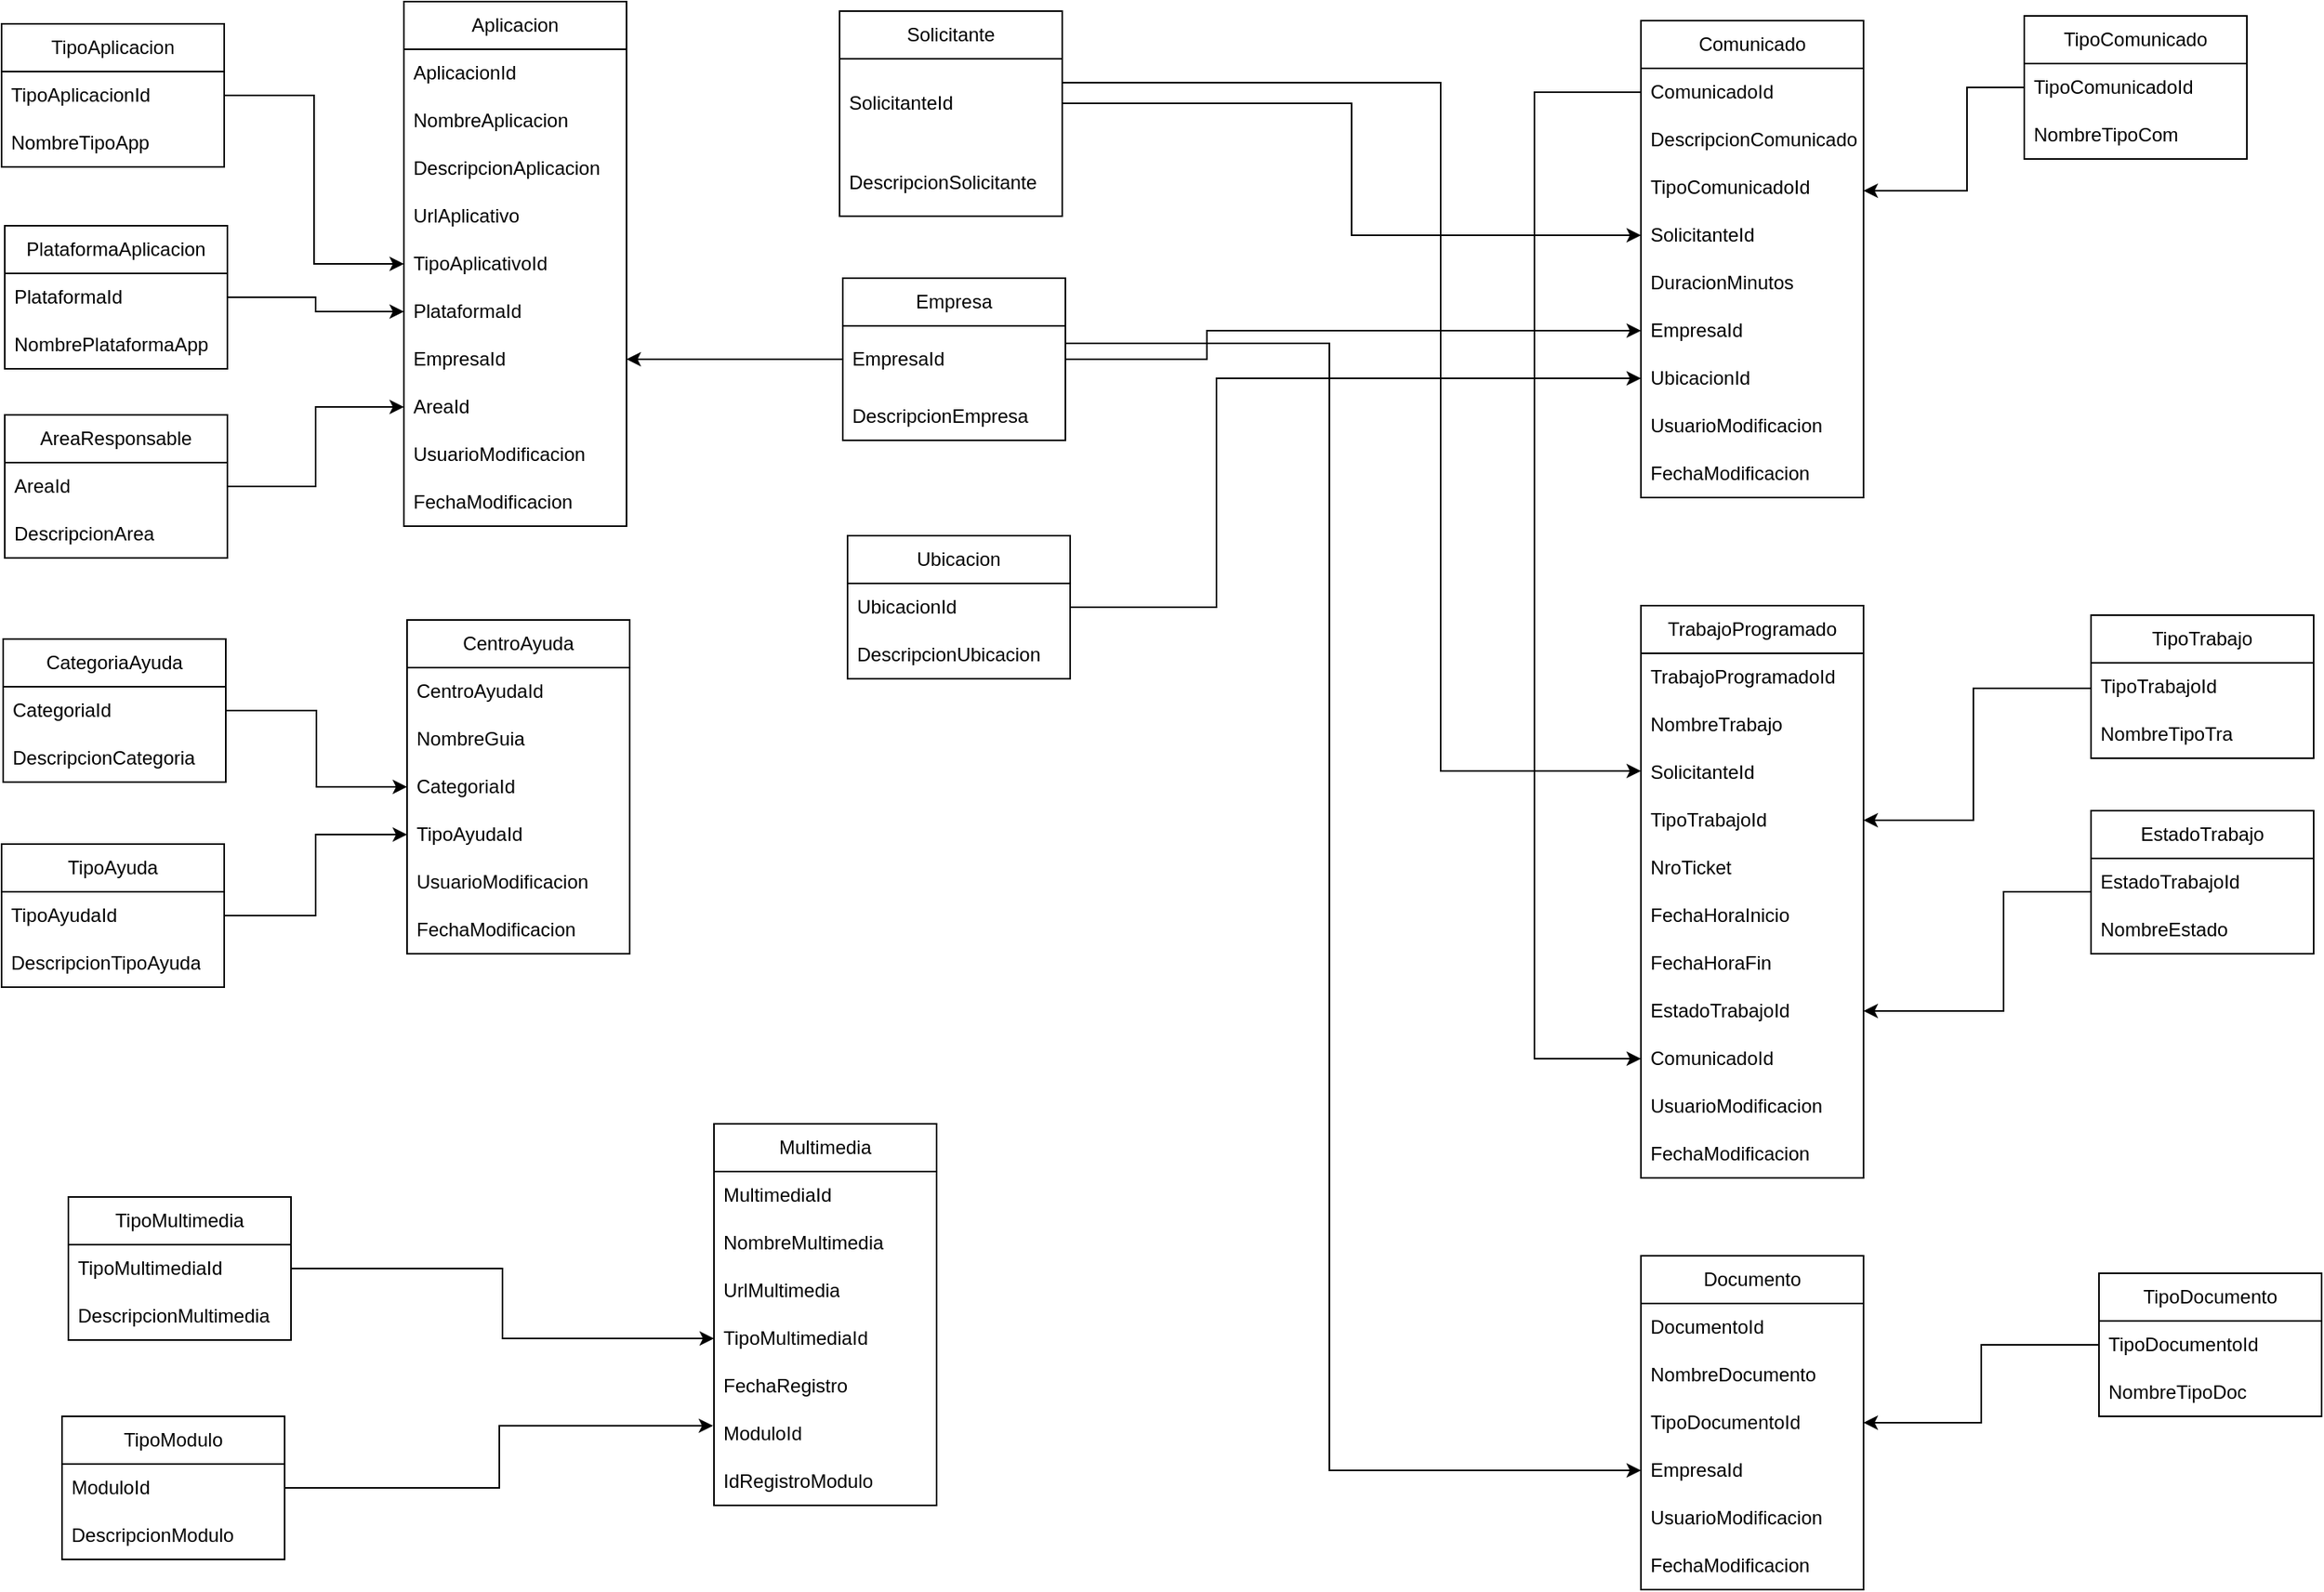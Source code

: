 <mxfile version="28.2.7">
  <diagram name="Página-1" id="-MrBv8roK4zkL0AQwpN0">
    <mxGraphModel dx="2763" dy="1029" grid="1" gridSize="1" guides="1" tooltips="1" connect="1" arrows="1" fold="1" page="1" pageScale="1" pageWidth="827" pageHeight="1169" background="none" math="0" shadow="0">
      <root>
        <mxCell id="0" />
        <mxCell id="1" parent="0" />
        <mxCell id="9lsMP7yAAdvIUMcSsxts-48" value="Solicitante" style="swimlane;fontStyle=0;childLayout=stackLayout;horizontal=1;startSize=30;horizontalStack=0;resizeParent=1;resizeParentMax=0;resizeLast=0;collapsible=1;marginBottom=0;whiteSpace=wrap;html=1;" vertex="1" parent="1">
          <mxGeometry x="-67" y="26" width="140" height="129" as="geometry" />
        </mxCell>
        <mxCell id="9lsMP7yAAdvIUMcSsxts-49" value="SolicitanteId" style="text;strokeColor=none;fillColor=none;align=left;verticalAlign=middle;spacingLeft=4;spacingRight=4;overflow=hidden;points=[[0,0.5],[1,0.5]];portConstraint=eastwest;rotatable=0;whiteSpace=wrap;html=1;" vertex="1" parent="9lsMP7yAAdvIUMcSsxts-48">
          <mxGeometry y="30" width="140" height="56" as="geometry" />
        </mxCell>
        <mxCell id="9lsMP7yAAdvIUMcSsxts-50" value="DescripcionSolicitante" style="text;strokeColor=none;fillColor=none;align=left;verticalAlign=middle;spacingLeft=4;spacingRight=4;overflow=hidden;points=[[0,0.5],[1,0.5]];portConstraint=eastwest;rotatable=0;whiteSpace=wrap;html=1;" vertex="1" parent="9lsMP7yAAdvIUMcSsxts-48">
          <mxGeometry y="86" width="140" height="43" as="geometry" />
        </mxCell>
        <mxCell id="9lsMP7yAAdvIUMcSsxts-52" value="Empresa" style="swimlane;fontStyle=0;childLayout=stackLayout;horizontal=1;startSize=30;horizontalStack=0;resizeParent=1;resizeParentMax=0;resizeLast=0;collapsible=1;marginBottom=0;whiteSpace=wrap;html=1;" vertex="1" parent="1">
          <mxGeometry x="-65" y="194" width="140" height="102" as="geometry" />
        </mxCell>
        <mxCell id="9lsMP7yAAdvIUMcSsxts-53" value="EmpresaId" style="text;strokeColor=none;fillColor=none;align=left;verticalAlign=middle;spacingLeft=4;spacingRight=4;overflow=hidden;points=[[0,0.5],[1,0.5]];portConstraint=eastwest;rotatable=0;whiteSpace=wrap;html=1;" vertex="1" parent="9lsMP7yAAdvIUMcSsxts-52">
          <mxGeometry y="30" width="140" height="42" as="geometry" />
        </mxCell>
        <mxCell id="9lsMP7yAAdvIUMcSsxts-54" value="DescripcionEmpresa" style="text;strokeColor=none;fillColor=none;align=left;verticalAlign=middle;spacingLeft=4;spacingRight=4;overflow=hidden;points=[[0,0.5],[1,0.5]];portConstraint=eastwest;rotatable=0;whiteSpace=wrap;html=1;" vertex="1" parent="9lsMP7yAAdvIUMcSsxts-52">
          <mxGeometry y="72" width="140" height="30" as="geometry" />
        </mxCell>
        <mxCell id="9lsMP7yAAdvIUMcSsxts-56" value="Ubicacion" style="swimlane;fontStyle=0;childLayout=stackLayout;horizontal=1;startSize=30;horizontalStack=0;resizeParent=1;resizeParentMax=0;resizeLast=0;collapsible=1;marginBottom=0;whiteSpace=wrap;html=1;" vertex="1" parent="1">
          <mxGeometry x="-62" y="356" width="140" height="90" as="geometry" />
        </mxCell>
        <mxCell id="9lsMP7yAAdvIUMcSsxts-57" value="UbicacionId" style="text;strokeColor=none;fillColor=none;align=left;verticalAlign=middle;spacingLeft=4;spacingRight=4;overflow=hidden;points=[[0,0.5],[1,0.5]];portConstraint=eastwest;rotatable=0;whiteSpace=wrap;html=1;" vertex="1" parent="9lsMP7yAAdvIUMcSsxts-56">
          <mxGeometry y="30" width="140" height="30" as="geometry" />
        </mxCell>
        <mxCell id="9lsMP7yAAdvIUMcSsxts-58" value="DescripcionUbicacion" style="text;strokeColor=none;fillColor=none;align=left;verticalAlign=middle;spacingLeft=4;spacingRight=4;overflow=hidden;points=[[0,0.5],[1,0.5]];portConstraint=eastwest;rotatable=0;whiteSpace=wrap;html=1;" vertex="1" parent="9lsMP7yAAdvIUMcSsxts-56">
          <mxGeometry y="60" width="140" height="30" as="geometry" />
        </mxCell>
        <mxCell id="9lsMP7yAAdvIUMcSsxts-60" value="TipoComunicado" style="swimlane;fontStyle=0;childLayout=stackLayout;horizontal=1;startSize=30;horizontalStack=0;resizeParent=1;resizeParentMax=0;resizeLast=0;collapsible=1;marginBottom=0;whiteSpace=wrap;html=1;" vertex="1" parent="1">
          <mxGeometry x="678" y="29" width="140" height="90" as="geometry" />
        </mxCell>
        <mxCell id="9lsMP7yAAdvIUMcSsxts-61" value="TipoComunicadoId" style="text;strokeColor=none;fillColor=none;align=left;verticalAlign=middle;spacingLeft=4;spacingRight=4;overflow=hidden;points=[[0,0.5],[1,0.5]];portConstraint=eastwest;rotatable=0;whiteSpace=wrap;html=1;" vertex="1" parent="9lsMP7yAAdvIUMcSsxts-60">
          <mxGeometry y="30" width="140" height="30" as="geometry" />
        </mxCell>
        <mxCell id="9lsMP7yAAdvIUMcSsxts-62" value="NombreTipoCom" style="text;strokeColor=none;fillColor=none;align=left;verticalAlign=middle;spacingLeft=4;spacingRight=4;overflow=hidden;points=[[0,0.5],[1,0.5]];portConstraint=eastwest;rotatable=0;whiteSpace=wrap;html=1;" vertex="1" parent="9lsMP7yAAdvIUMcSsxts-60">
          <mxGeometry y="60" width="140" height="30" as="geometry" />
        </mxCell>
        <mxCell id="9lsMP7yAAdvIUMcSsxts-64" value="Comunicado" style="swimlane;fontStyle=0;childLayout=stackLayout;horizontal=1;startSize=30;horizontalStack=0;resizeParent=1;resizeParentMax=0;resizeLast=0;collapsible=1;marginBottom=0;whiteSpace=wrap;html=1;" vertex="1" parent="1">
          <mxGeometry x="436.93" y="32" width="140" height="300" as="geometry" />
        </mxCell>
        <mxCell id="9lsMP7yAAdvIUMcSsxts-65" value="ComunicadoId" style="text;strokeColor=none;fillColor=none;align=left;verticalAlign=middle;spacingLeft=4;spacingRight=4;overflow=hidden;points=[[0,0.5],[1,0.5]];portConstraint=eastwest;rotatable=0;whiteSpace=wrap;html=1;" vertex="1" parent="9lsMP7yAAdvIUMcSsxts-64">
          <mxGeometry y="30" width="140" height="30" as="geometry" />
        </mxCell>
        <mxCell id="9lsMP7yAAdvIUMcSsxts-66" value="DescripcionComunicado" style="text;strokeColor=none;fillColor=none;align=left;verticalAlign=middle;spacingLeft=4;spacingRight=4;overflow=hidden;points=[[0,0.5],[1,0.5]];portConstraint=eastwest;rotatable=0;whiteSpace=wrap;html=1;" vertex="1" parent="9lsMP7yAAdvIUMcSsxts-64">
          <mxGeometry y="60" width="140" height="30" as="geometry" />
        </mxCell>
        <mxCell id="9lsMP7yAAdvIUMcSsxts-73" value="TipoComunicadoId" style="text;strokeColor=none;fillColor=none;align=left;verticalAlign=middle;spacingLeft=4;spacingRight=4;overflow=hidden;points=[[0,0.5],[1,0.5]];portConstraint=eastwest;rotatable=0;whiteSpace=wrap;html=1;" vertex="1" parent="9lsMP7yAAdvIUMcSsxts-64">
          <mxGeometry y="90" width="140" height="30" as="geometry" />
        </mxCell>
        <mxCell id="9lsMP7yAAdvIUMcSsxts-67" value="SolicitanteId" style="text;strokeColor=none;fillColor=none;align=left;verticalAlign=middle;spacingLeft=4;spacingRight=4;overflow=hidden;points=[[0,0.5],[1,0.5]];portConstraint=eastwest;rotatable=0;whiteSpace=wrap;html=1;" vertex="1" parent="9lsMP7yAAdvIUMcSsxts-64">
          <mxGeometry y="120" width="140" height="30" as="geometry" />
        </mxCell>
        <mxCell id="9lsMP7yAAdvIUMcSsxts-74" value="DuracionMinutos" style="text;strokeColor=none;fillColor=none;align=left;verticalAlign=middle;spacingLeft=4;spacingRight=4;overflow=hidden;points=[[0,0.5],[1,0.5]];portConstraint=eastwest;rotatable=0;whiteSpace=wrap;html=1;" vertex="1" parent="9lsMP7yAAdvIUMcSsxts-64">
          <mxGeometry y="150" width="140" height="30" as="geometry" />
        </mxCell>
        <mxCell id="9lsMP7yAAdvIUMcSsxts-75" value="EmpresaId" style="text;strokeColor=none;fillColor=none;align=left;verticalAlign=middle;spacingLeft=4;spacingRight=4;overflow=hidden;points=[[0,0.5],[1,0.5]];portConstraint=eastwest;rotatable=0;whiteSpace=wrap;html=1;" vertex="1" parent="9lsMP7yAAdvIUMcSsxts-64">
          <mxGeometry y="180" width="140" height="30" as="geometry" />
        </mxCell>
        <mxCell id="9lsMP7yAAdvIUMcSsxts-76" value="UbicacionId" style="text;strokeColor=none;fillColor=none;align=left;verticalAlign=middle;spacingLeft=4;spacingRight=4;overflow=hidden;points=[[0,0.5],[1,0.5]];portConstraint=eastwest;rotatable=0;whiteSpace=wrap;html=1;" vertex="1" parent="9lsMP7yAAdvIUMcSsxts-64">
          <mxGeometry y="210" width="140" height="30" as="geometry" />
        </mxCell>
        <mxCell id="9lsMP7yAAdvIUMcSsxts-77" value="UsuarioModificacion" style="text;strokeColor=none;fillColor=none;align=left;verticalAlign=middle;spacingLeft=4;spacingRight=4;overflow=hidden;points=[[0,0.5],[1,0.5]];portConstraint=eastwest;rotatable=0;whiteSpace=wrap;html=1;" vertex="1" parent="9lsMP7yAAdvIUMcSsxts-64">
          <mxGeometry y="240" width="140" height="30" as="geometry" />
        </mxCell>
        <mxCell id="9lsMP7yAAdvIUMcSsxts-78" value="FechaModificacion" style="text;strokeColor=none;fillColor=none;align=left;verticalAlign=middle;spacingLeft=4;spacingRight=4;overflow=hidden;points=[[0,0.5],[1,0.5]];portConstraint=eastwest;rotatable=0;whiteSpace=wrap;html=1;" vertex="1" parent="9lsMP7yAAdvIUMcSsxts-64">
          <mxGeometry y="270" width="140" height="30" as="geometry" />
        </mxCell>
        <mxCell id="9lsMP7yAAdvIUMcSsxts-85" style="edgeStyle=orthogonalEdgeStyle;rounded=0;orthogonalLoop=1;jettySize=auto;html=1;" edge="1" parent="1" source="9lsMP7yAAdvIUMcSsxts-61" target="9lsMP7yAAdvIUMcSsxts-73">
          <mxGeometry relative="1" as="geometry">
            <Array as="points">
              <mxPoint x="642" y="74" />
              <mxPoint x="642" y="139" />
            </Array>
          </mxGeometry>
        </mxCell>
        <mxCell id="9lsMP7yAAdvIUMcSsxts-86" style="edgeStyle=orthogonalEdgeStyle;rounded=0;orthogonalLoop=1;jettySize=auto;html=1;" edge="1" parent="1" source="9lsMP7yAAdvIUMcSsxts-49" target="9lsMP7yAAdvIUMcSsxts-67">
          <mxGeometry relative="1" as="geometry" />
        </mxCell>
        <mxCell id="9lsMP7yAAdvIUMcSsxts-88" style="edgeStyle=orthogonalEdgeStyle;rounded=0;orthogonalLoop=1;jettySize=auto;html=1;entryX=0;entryY=0.5;entryDx=0;entryDy=0;exitX=1;exitY=0.5;exitDx=0;exitDy=0;" edge="1" parent="1" source="9lsMP7yAAdvIUMcSsxts-57" target="9lsMP7yAAdvIUMcSsxts-76">
          <mxGeometry relative="1" as="geometry">
            <Array as="points">
              <mxPoint x="170" y="401" />
              <mxPoint x="170" y="257" />
            </Array>
          </mxGeometry>
        </mxCell>
        <mxCell id="9lsMP7yAAdvIUMcSsxts-89" value="TipoTrabajo" style="swimlane;fontStyle=0;childLayout=stackLayout;horizontal=1;startSize=30;horizontalStack=0;resizeParent=1;resizeParentMax=0;resizeLast=0;collapsible=1;marginBottom=0;whiteSpace=wrap;html=1;" vertex="1" parent="1">
          <mxGeometry x="720" y="406" width="140" height="90" as="geometry" />
        </mxCell>
        <mxCell id="9lsMP7yAAdvIUMcSsxts-90" value="TipoTrabajoId" style="text;strokeColor=none;fillColor=none;align=left;verticalAlign=middle;spacingLeft=4;spacingRight=4;overflow=hidden;points=[[0,0.5],[1,0.5]];portConstraint=eastwest;rotatable=0;whiteSpace=wrap;html=1;" vertex="1" parent="9lsMP7yAAdvIUMcSsxts-89">
          <mxGeometry y="30" width="140" height="30" as="geometry" />
        </mxCell>
        <mxCell id="9lsMP7yAAdvIUMcSsxts-91" value="NombreTipoTra" style="text;strokeColor=none;fillColor=none;align=left;verticalAlign=middle;spacingLeft=4;spacingRight=4;overflow=hidden;points=[[0,0.5],[1,0.5]];portConstraint=eastwest;rotatable=0;whiteSpace=wrap;html=1;" vertex="1" parent="9lsMP7yAAdvIUMcSsxts-89">
          <mxGeometry y="60" width="140" height="30" as="geometry" />
        </mxCell>
        <mxCell id="9lsMP7yAAdvIUMcSsxts-93" value="EstadoTrabajo" style="swimlane;fontStyle=0;childLayout=stackLayout;horizontal=1;startSize=30;horizontalStack=0;resizeParent=1;resizeParentMax=0;resizeLast=0;collapsible=1;marginBottom=0;whiteSpace=wrap;html=1;" vertex="1" parent="1">
          <mxGeometry x="720" y="529" width="140" height="90" as="geometry" />
        </mxCell>
        <mxCell id="9lsMP7yAAdvIUMcSsxts-94" value="EstadoTrabajoId" style="text;strokeColor=none;fillColor=none;align=left;verticalAlign=middle;spacingLeft=4;spacingRight=4;overflow=hidden;points=[[0,0.5],[1,0.5]];portConstraint=eastwest;rotatable=0;whiteSpace=wrap;html=1;" vertex="1" parent="9lsMP7yAAdvIUMcSsxts-93">
          <mxGeometry y="30" width="140" height="30" as="geometry" />
        </mxCell>
        <mxCell id="9lsMP7yAAdvIUMcSsxts-95" value="NombreEstado" style="text;strokeColor=none;fillColor=none;align=left;verticalAlign=middle;spacingLeft=4;spacingRight=4;overflow=hidden;points=[[0,0.5],[1,0.5]];portConstraint=eastwest;rotatable=0;whiteSpace=wrap;html=1;" vertex="1" parent="9lsMP7yAAdvIUMcSsxts-93">
          <mxGeometry y="60" width="140" height="30" as="geometry" />
        </mxCell>
        <mxCell id="9lsMP7yAAdvIUMcSsxts-96" value="TrabajoProgramado" style="swimlane;fontStyle=0;childLayout=stackLayout;horizontal=1;startSize=30;horizontalStack=0;resizeParent=1;resizeParentMax=0;resizeLast=0;collapsible=1;marginBottom=0;whiteSpace=wrap;html=1;" vertex="1" parent="1">
          <mxGeometry x="436.93" y="400" width="140" height="360" as="geometry" />
        </mxCell>
        <mxCell id="9lsMP7yAAdvIUMcSsxts-97" value="TrabajoProgramadoId" style="text;strokeColor=none;fillColor=none;align=left;verticalAlign=middle;spacingLeft=4;spacingRight=4;overflow=hidden;points=[[0,0.5],[1,0.5]];portConstraint=eastwest;rotatable=0;whiteSpace=wrap;html=1;" vertex="1" parent="9lsMP7yAAdvIUMcSsxts-96">
          <mxGeometry y="30" width="140" height="30" as="geometry" />
        </mxCell>
        <mxCell id="9lsMP7yAAdvIUMcSsxts-98" value="NombreTrabajo" style="text;strokeColor=none;fillColor=none;align=left;verticalAlign=middle;spacingLeft=4;spacingRight=4;overflow=hidden;points=[[0,0.5],[1,0.5]];portConstraint=eastwest;rotatable=0;whiteSpace=wrap;html=1;" vertex="1" parent="9lsMP7yAAdvIUMcSsxts-96">
          <mxGeometry y="60" width="140" height="30" as="geometry" />
        </mxCell>
        <mxCell id="9lsMP7yAAdvIUMcSsxts-99" value="SolicitanteId" style="text;strokeColor=none;fillColor=none;align=left;verticalAlign=middle;spacingLeft=4;spacingRight=4;overflow=hidden;points=[[0,0.5],[1,0.5]];portConstraint=eastwest;rotatable=0;whiteSpace=wrap;html=1;" vertex="1" parent="9lsMP7yAAdvIUMcSsxts-96">
          <mxGeometry y="90" width="140" height="30" as="geometry" />
        </mxCell>
        <mxCell id="9lsMP7yAAdvIUMcSsxts-100" value="TipoTrabajoId" style="text;strokeColor=none;fillColor=none;align=left;verticalAlign=middle;spacingLeft=4;spacingRight=4;overflow=hidden;points=[[0,0.5],[1,0.5]];portConstraint=eastwest;rotatable=0;whiteSpace=wrap;html=1;" vertex="1" parent="9lsMP7yAAdvIUMcSsxts-96">
          <mxGeometry y="120" width="140" height="30" as="geometry" />
        </mxCell>
        <mxCell id="9lsMP7yAAdvIUMcSsxts-101" value="NroTicket" style="text;strokeColor=none;fillColor=none;align=left;verticalAlign=middle;spacingLeft=4;spacingRight=4;overflow=hidden;points=[[0,0.5],[1,0.5]];portConstraint=eastwest;rotatable=0;whiteSpace=wrap;html=1;" vertex="1" parent="9lsMP7yAAdvIUMcSsxts-96">
          <mxGeometry y="150" width="140" height="30" as="geometry" />
        </mxCell>
        <mxCell id="9lsMP7yAAdvIUMcSsxts-102" value="FechaHoraInicio" style="text;strokeColor=none;fillColor=none;align=left;verticalAlign=middle;spacingLeft=4;spacingRight=4;overflow=hidden;points=[[0,0.5],[1,0.5]];portConstraint=eastwest;rotatable=0;whiteSpace=wrap;html=1;" vertex="1" parent="9lsMP7yAAdvIUMcSsxts-96">
          <mxGeometry y="180" width="140" height="30" as="geometry" />
        </mxCell>
        <mxCell id="9lsMP7yAAdvIUMcSsxts-103" value="FechaHoraFin" style="text;strokeColor=none;fillColor=none;align=left;verticalAlign=middle;spacingLeft=4;spacingRight=4;overflow=hidden;points=[[0,0.5],[1,0.5]];portConstraint=eastwest;rotatable=0;whiteSpace=wrap;html=1;" vertex="1" parent="9lsMP7yAAdvIUMcSsxts-96">
          <mxGeometry y="210" width="140" height="30" as="geometry" />
        </mxCell>
        <mxCell id="9lsMP7yAAdvIUMcSsxts-104" value="EstadoTrabajoId" style="text;strokeColor=none;fillColor=none;align=left;verticalAlign=middle;spacingLeft=4;spacingRight=4;overflow=hidden;points=[[0,0.5],[1,0.5]];portConstraint=eastwest;rotatable=0;whiteSpace=wrap;html=1;" vertex="1" parent="9lsMP7yAAdvIUMcSsxts-96">
          <mxGeometry y="240" width="140" height="30" as="geometry" />
        </mxCell>
        <mxCell id="9lsMP7yAAdvIUMcSsxts-105" value="ComunicadoId" style="text;strokeColor=none;fillColor=none;align=left;verticalAlign=middle;spacingLeft=4;spacingRight=4;overflow=hidden;points=[[0,0.5],[1,0.5]];portConstraint=eastwest;rotatable=0;whiteSpace=wrap;html=1;" vertex="1" parent="9lsMP7yAAdvIUMcSsxts-96">
          <mxGeometry y="270" width="140" height="30" as="geometry" />
        </mxCell>
        <mxCell id="9lsMP7yAAdvIUMcSsxts-106" value="UsuarioModificacion" style="text;strokeColor=none;fillColor=none;align=left;verticalAlign=middle;spacingLeft=4;spacingRight=4;overflow=hidden;points=[[0,0.5],[1,0.5]];portConstraint=eastwest;rotatable=0;whiteSpace=wrap;html=1;" vertex="1" parent="9lsMP7yAAdvIUMcSsxts-96">
          <mxGeometry y="300" width="140" height="30" as="geometry" />
        </mxCell>
        <mxCell id="9lsMP7yAAdvIUMcSsxts-107" value="FechaModificacion" style="text;strokeColor=none;fillColor=none;align=left;verticalAlign=middle;spacingLeft=4;spacingRight=4;overflow=hidden;points=[[0,0.5],[1,0.5]];portConstraint=eastwest;rotatable=0;whiteSpace=wrap;html=1;" vertex="1" parent="9lsMP7yAAdvIUMcSsxts-96">
          <mxGeometry y="330" width="140" height="30" as="geometry" />
        </mxCell>
        <mxCell id="9lsMP7yAAdvIUMcSsxts-108" style="edgeStyle=orthogonalEdgeStyle;rounded=0;orthogonalLoop=1;jettySize=auto;html=1;" edge="1" parent="1" source="9lsMP7yAAdvIUMcSsxts-90" target="9lsMP7yAAdvIUMcSsxts-100">
          <mxGeometry relative="1" as="geometry">
            <Array as="points">
              <mxPoint x="646" y="452" />
              <mxPoint x="646" y="535" />
            </Array>
          </mxGeometry>
        </mxCell>
        <mxCell id="9lsMP7yAAdvIUMcSsxts-109" style="edgeStyle=orthogonalEdgeStyle;rounded=0;orthogonalLoop=1;jettySize=auto;html=1;" edge="1" parent="1" source="9lsMP7yAAdvIUMcSsxts-94" target="9lsMP7yAAdvIUMcSsxts-104">
          <mxGeometry relative="1" as="geometry">
            <Array as="points">
              <mxPoint x="665" y="580" />
              <mxPoint x="665" y="655" />
            </Array>
          </mxGeometry>
        </mxCell>
        <mxCell id="9lsMP7yAAdvIUMcSsxts-110" style="edgeStyle=orthogonalEdgeStyle;rounded=0;orthogonalLoop=1;jettySize=auto;html=1;" edge="1" parent="1" source="9lsMP7yAAdvIUMcSsxts-49" target="9lsMP7yAAdvIUMcSsxts-99">
          <mxGeometry relative="1" as="geometry">
            <Array as="points">
              <mxPoint x="311" y="71" />
              <mxPoint x="311" y="504" />
            </Array>
          </mxGeometry>
        </mxCell>
        <mxCell id="9lsMP7yAAdvIUMcSsxts-112" style="edgeStyle=orthogonalEdgeStyle;rounded=0;orthogonalLoop=1;jettySize=auto;html=1;entryX=0;entryY=0.5;entryDx=0;entryDy=0;" edge="1" parent="1" source="9lsMP7yAAdvIUMcSsxts-65" target="9lsMP7yAAdvIUMcSsxts-105">
          <mxGeometry relative="1" as="geometry">
            <Array as="points">
              <mxPoint x="369.93" y="77" />
              <mxPoint x="369.93" y="685" />
            </Array>
          </mxGeometry>
        </mxCell>
        <mxCell id="9lsMP7yAAdvIUMcSsxts-128" value="TipoDocumento" style="swimlane;fontStyle=0;childLayout=stackLayout;horizontal=1;startSize=30;horizontalStack=0;resizeParent=1;resizeParentMax=0;resizeLast=0;collapsible=1;marginBottom=0;whiteSpace=wrap;html=1;" vertex="1" parent="1">
          <mxGeometry x="725" y="820" width="140" height="90" as="geometry" />
        </mxCell>
        <mxCell id="9lsMP7yAAdvIUMcSsxts-129" value="TipoDocumentoId" style="text;strokeColor=none;fillColor=none;align=left;verticalAlign=middle;spacingLeft=4;spacingRight=4;overflow=hidden;points=[[0,0.5],[1,0.5]];portConstraint=eastwest;rotatable=0;whiteSpace=wrap;html=1;" vertex="1" parent="9lsMP7yAAdvIUMcSsxts-128">
          <mxGeometry y="30" width="140" height="30" as="geometry" />
        </mxCell>
        <mxCell id="9lsMP7yAAdvIUMcSsxts-130" value="NombreTipoDoc" style="text;strokeColor=none;fillColor=none;align=left;verticalAlign=middle;spacingLeft=4;spacingRight=4;overflow=hidden;points=[[0,0.5],[1,0.5]];portConstraint=eastwest;rotatable=0;whiteSpace=wrap;html=1;" vertex="1" parent="9lsMP7yAAdvIUMcSsxts-128">
          <mxGeometry y="60" width="140" height="30" as="geometry" />
        </mxCell>
        <mxCell id="9lsMP7yAAdvIUMcSsxts-137" value="Documento" style="swimlane;fontStyle=0;childLayout=stackLayout;horizontal=1;startSize=30;horizontalStack=0;resizeParent=1;resizeParentMax=0;resizeLast=0;collapsible=1;marginBottom=0;whiteSpace=wrap;html=1;" vertex="1" parent="1">
          <mxGeometry x="436.93" y="809" width="140" height="210" as="geometry" />
        </mxCell>
        <mxCell id="9lsMP7yAAdvIUMcSsxts-138" value="DocumentoId" style="text;strokeColor=none;fillColor=none;align=left;verticalAlign=middle;spacingLeft=4;spacingRight=4;overflow=hidden;points=[[0,0.5],[1,0.5]];portConstraint=eastwest;rotatable=0;whiteSpace=wrap;html=1;" vertex="1" parent="9lsMP7yAAdvIUMcSsxts-137">
          <mxGeometry y="30" width="140" height="30" as="geometry" />
        </mxCell>
        <mxCell id="9lsMP7yAAdvIUMcSsxts-139" value="NombreDocumento" style="text;strokeColor=none;fillColor=none;align=left;verticalAlign=middle;spacingLeft=4;spacingRight=4;overflow=hidden;points=[[0,0.5],[1,0.5]];portConstraint=eastwest;rotatable=0;whiteSpace=wrap;html=1;" vertex="1" parent="9lsMP7yAAdvIUMcSsxts-137">
          <mxGeometry y="60" width="140" height="30" as="geometry" />
        </mxCell>
        <mxCell id="9lsMP7yAAdvIUMcSsxts-140" value="TipoDocumentoId" style="text;strokeColor=none;fillColor=none;align=left;verticalAlign=middle;spacingLeft=4;spacingRight=4;overflow=hidden;points=[[0,0.5],[1,0.5]];portConstraint=eastwest;rotatable=0;whiteSpace=wrap;html=1;" vertex="1" parent="9lsMP7yAAdvIUMcSsxts-137">
          <mxGeometry y="90" width="140" height="30" as="geometry" />
        </mxCell>
        <mxCell id="9lsMP7yAAdvIUMcSsxts-143" value="EmpresaId" style="text;strokeColor=none;fillColor=none;align=left;verticalAlign=middle;spacingLeft=4;spacingRight=4;overflow=hidden;points=[[0,0.5],[1,0.5]];portConstraint=eastwest;rotatable=0;whiteSpace=wrap;html=1;" vertex="1" parent="9lsMP7yAAdvIUMcSsxts-137">
          <mxGeometry y="120" width="140" height="30" as="geometry" />
        </mxCell>
        <mxCell id="9lsMP7yAAdvIUMcSsxts-141" value="UsuarioModificacion" style="text;strokeColor=none;fillColor=none;align=left;verticalAlign=middle;spacingLeft=4;spacingRight=4;overflow=hidden;points=[[0,0.5],[1,0.5]];portConstraint=eastwest;rotatable=0;whiteSpace=wrap;html=1;" vertex="1" parent="9lsMP7yAAdvIUMcSsxts-137">
          <mxGeometry y="150" width="140" height="30" as="geometry" />
        </mxCell>
        <mxCell id="9lsMP7yAAdvIUMcSsxts-142" value="FechaModificacion" style="text;strokeColor=none;fillColor=none;align=left;verticalAlign=middle;spacingLeft=4;spacingRight=4;overflow=hidden;points=[[0,0.5],[1,0.5]];portConstraint=eastwest;rotatable=0;whiteSpace=wrap;html=1;" vertex="1" parent="9lsMP7yAAdvIUMcSsxts-137">
          <mxGeometry y="180" width="140" height="30" as="geometry" />
        </mxCell>
        <mxCell id="9lsMP7yAAdvIUMcSsxts-144" style="edgeStyle=orthogonalEdgeStyle;rounded=0;orthogonalLoop=1;jettySize=auto;html=1;entryX=1;entryY=0.5;entryDx=0;entryDy=0;" edge="1" parent="1" source="9lsMP7yAAdvIUMcSsxts-129" target="9lsMP7yAAdvIUMcSsxts-140">
          <mxGeometry relative="1" as="geometry" />
        </mxCell>
        <mxCell id="9lsMP7yAAdvIUMcSsxts-148" value="TipoAplicacion" style="swimlane;fontStyle=0;childLayout=stackLayout;horizontal=1;startSize=30;horizontalStack=0;resizeParent=1;resizeParentMax=0;resizeLast=0;collapsible=1;marginBottom=0;whiteSpace=wrap;html=1;" vertex="1" parent="1">
          <mxGeometry x="-594" y="34" width="140" height="90" as="geometry" />
        </mxCell>
        <mxCell id="9lsMP7yAAdvIUMcSsxts-149" value="TipoAplicacionId" style="text;strokeColor=none;fillColor=none;align=left;verticalAlign=middle;spacingLeft=4;spacingRight=4;overflow=hidden;points=[[0,0.5],[1,0.5]];portConstraint=eastwest;rotatable=0;whiteSpace=wrap;html=1;" vertex="1" parent="9lsMP7yAAdvIUMcSsxts-148">
          <mxGeometry y="30" width="140" height="30" as="geometry" />
        </mxCell>
        <mxCell id="9lsMP7yAAdvIUMcSsxts-150" value="NombreTipoApp" style="text;strokeColor=none;fillColor=none;align=left;verticalAlign=middle;spacingLeft=4;spacingRight=4;overflow=hidden;points=[[0,0.5],[1,0.5]];portConstraint=eastwest;rotatable=0;whiteSpace=wrap;html=1;" vertex="1" parent="9lsMP7yAAdvIUMcSsxts-148">
          <mxGeometry y="60" width="140" height="30" as="geometry" />
        </mxCell>
        <mxCell id="9lsMP7yAAdvIUMcSsxts-152" value="PlataformaAplicacion" style="swimlane;fontStyle=0;childLayout=stackLayout;horizontal=1;startSize=30;horizontalStack=0;resizeParent=1;resizeParentMax=0;resizeLast=0;collapsible=1;marginBottom=0;whiteSpace=wrap;html=1;" vertex="1" parent="1">
          <mxGeometry x="-592" y="161" width="140" height="90" as="geometry" />
        </mxCell>
        <mxCell id="9lsMP7yAAdvIUMcSsxts-153" value="PlataformaId" style="text;strokeColor=none;fillColor=none;align=left;verticalAlign=middle;spacingLeft=4;spacingRight=4;overflow=hidden;points=[[0,0.5],[1,0.5]];portConstraint=eastwest;rotatable=0;whiteSpace=wrap;html=1;" vertex="1" parent="9lsMP7yAAdvIUMcSsxts-152">
          <mxGeometry y="30" width="140" height="30" as="geometry" />
        </mxCell>
        <mxCell id="9lsMP7yAAdvIUMcSsxts-154" value="NombrePlataformaApp" style="text;strokeColor=none;fillColor=none;align=left;verticalAlign=middle;spacingLeft=4;spacingRight=4;overflow=hidden;points=[[0,0.5],[1,0.5]];portConstraint=eastwest;rotatable=0;whiteSpace=wrap;html=1;" vertex="1" parent="9lsMP7yAAdvIUMcSsxts-152">
          <mxGeometry y="60" width="140" height="30" as="geometry" />
        </mxCell>
        <mxCell id="9lsMP7yAAdvIUMcSsxts-160" value="AreaResponsable" style="swimlane;fontStyle=0;childLayout=stackLayout;horizontal=1;startSize=30;horizontalStack=0;resizeParent=1;resizeParentMax=0;resizeLast=0;collapsible=1;marginBottom=0;whiteSpace=wrap;html=1;" vertex="1" parent="1">
          <mxGeometry x="-592" y="280" width="140" height="90" as="geometry" />
        </mxCell>
        <mxCell id="9lsMP7yAAdvIUMcSsxts-161" value="AreaId" style="text;strokeColor=none;fillColor=none;align=left;verticalAlign=middle;spacingLeft=4;spacingRight=4;overflow=hidden;points=[[0,0.5],[1,0.5]];portConstraint=eastwest;rotatable=0;whiteSpace=wrap;html=1;" vertex="1" parent="9lsMP7yAAdvIUMcSsxts-160">
          <mxGeometry y="30" width="140" height="30" as="geometry" />
        </mxCell>
        <mxCell id="9lsMP7yAAdvIUMcSsxts-162" value="DescripcionArea" style="text;strokeColor=none;fillColor=none;align=left;verticalAlign=middle;spacingLeft=4;spacingRight=4;overflow=hidden;points=[[0,0.5],[1,0.5]];portConstraint=eastwest;rotatable=0;whiteSpace=wrap;html=1;" vertex="1" parent="9lsMP7yAAdvIUMcSsxts-160">
          <mxGeometry y="60" width="140" height="30" as="geometry" />
        </mxCell>
        <mxCell id="9lsMP7yAAdvIUMcSsxts-164" value="Aplicacion" style="swimlane;fontStyle=0;childLayout=stackLayout;horizontal=1;startSize=30;horizontalStack=0;resizeParent=1;resizeParentMax=0;resizeLast=0;collapsible=1;marginBottom=0;whiteSpace=wrap;html=1;" vertex="1" parent="1">
          <mxGeometry x="-341" y="20" width="140" height="330" as="geometry" />
        </mxCell>
        <mxCell id="9lsMP7yAAdvIUMcSsxts-165" value="AplicacionId" style="text;strokeColor=none;fillColor=none;align=left;verticalAlign=middle;spacingLeft=4;spacingRight=4;overflow=hidden;points=[[0,0.5],[1,0.5]];portConstraint=eastwest;rotatable=0;whiteSpace=wrap;html=1;" vertex="1" parent="9lsMP7yAAdvIUMcSsxts-164">
          <mxGeometry y="30" width="140" height="30" as="geometry" />
        </mxCell>
        <mxCell id="9lsMP7yAAdvIUMcSsxts-166" value="NombreAplicacion" style="text;strokeColor=none;fillColor=none;align=left;verticalAlign=middle;spacingLeft=4;spacingRight=4;overflow=hidden;points=[[0,0.5],[1,0.5]];portConstraint=eastwest;rotatable=0;whiteSpace=wrap;html=1;" vertex="1" parent="9lsMP7yAAdvIUMcSsxts-164">
          <mxGeometry y="60" width="140" height="30" as="geometry" />
        </mxCell>
        <mxCell id="9lsMP7yAAdvIUMcSsxts-167" value="DescripcionAplicacion" style="text;strokeColor=none;fillColor=none;align=left;verticalAlign=middle;spacingLeft=4;spacingRight=4;overflow=hidden;points=[[0,0.5],[1,0.5]];portConstraint=eastwest;rotatable=0;whiteSpace=wrap;html=1;" vertex="1" parent="9lsMP7yAAdvIUMcSsxts-164">
          <mxGeometry y="90" width="140" height="30" as="geometry" />
        </mxCell>
        <mxCell id="9lsMP7yAAdvIUMcSsxts-168" value="UrlAplicativo" style="text;strokeColor=none;fillColor=none;align=left;verticalAlign=middle;spacingLeft=4;spacingRight=4;overflow=hidden;points=[[0,0.5],[1,0.5]];portConstraint=eastwest;rotatable=0;whiteSpace=wrap;html=1;" vertex="1" parent="9lsMP7yAAdvIUMcSsxts-164">
          <mxGeometry y="120" width="140" height="30" as="geometry" />
        </mxCell>
        <mxCell id="9lsMP7yAAdvIUMcSsxts-169" value="TipoAplicativoId" style="text;strokeColor=none;fillColor=none;align=left;verticalAlign=middle;spacingLeft=4;spacingRight=4;overflow=hidden;points=[[0,0.5],[1,0.5]];portConstraint=eastwest;rotatable=0;whiteSpace=wrap;html=1;" vertex="1" parent="9lsMP7yAAdvIUMcSsxts-164">
          <mxGeometry y="150" width="140" height="30" as="geometry" />
        </mxCell>
        <mxCell id="9lsMP7yAAdvIUMcSsxts-170" value="PlataformaId" style="text;strokeColor=none;fillColor=none;align=left;verticalAlign=middle;spacingLeft=4;spacingRight=4;overflow=hidden;points=[[0,0.5],[1,0.5]];portConstraint=eastwest;rotatable=0;whiteSpace=wrap;html=1;" vertex="1" parent="9lsMP7yAAdvIUMcSsxts-164">
          <mxGeometry y="180" width="140" height="30" as="geometry" />
        </mxCell>
        <mxCell id="9lsMP7yAAdvIUMcSsxts-171" value="EmpresaId" style="text;strokeColor=none;fillColor=none;align=left;verticalAlign=middle;spacingLeft=4;spacingRight=4;overflow=hidden;points=[[0,0.5],[1,0.5]];portConstraint=eastwest;rotatable=0;whiteSpace=wrap;html=1;" vertex="1" parent="9lsMP7yAAdvIUMcSsxts-164">
          <mxGeometry y="210" width="140" height="30" as="geometry" />
        </mxCell>
        <mxCell id="9lsMP7yAAdvIUMcSsxts-172" value="AreaId" style="text;strokeColor=none;fillColor=none;align=left;verticalAlign=middle;spacingLeft=4;spacingRight=4;overflow=hidden;points=[[0,0.5],[1,0.5]];portConstraint=eastwest;rotatable=0;whiteSpace=wrap;html=1;" vertex="1" parent="9lsMP7yAAdvIUMcSsxts-164">
          <mxGeometry y="240" width="140" height="30" as="geometry" />
        </mxCell>
        <mxCell id="9lsMP7yAAdvIUMcSsxts-194" value="UsuarioModificacion" style="text;strokeColor=none;fillColor=none;align=left;verticalAlign=middle;spacingLeft=4;spacingRight=4;overflow=hidden;points=[[0,0.5],[1,0.5]];portConstraint=eastwest;rotatable=0;whiteSpace=wrap;html=1;" vertex="1" parent="9lsMP7yAAdvIUMcSsxts-164">
          <mxGeometry y="270" width="140" height="30" as="geometry" />
        </mxCell>
        <mxCell id="9lsMP7yAAdvIUMcSsxts-195" value="FechaModificacion" style="text;strokeColor=none;fillColor=none;align=left;verticalAlign=middle;spacingLeft=4;spacingRight=4;overflow=hidden;points=[[0,0.5],[1,0.5]];portConstraint=eastwest;rotatable=0;whiteSpace=wrap;html=1;" vertex="1" parent="9lsMP7yAAdvIUMcSsxts-164">
          <mxGeometry y="300" width="140" height="30" as="geometry" />
        </mxCell>
        <mxCell id="9lsMP7yAAdvIUMcSsxts-173" style="edgeStyle=orthogonalEdgeStyle;rounded=0;orthogonalLoop=1;jettySize=auto;html=1;" edge="1" parent="1" source="9lsMP7yAAdvIUMcSsxts-161" target="9lsMP7yAAdvIUMcSsxts-172">
          <mxGeometry relative="1" as="geometry" />
        </mxCell>
        <mxCell id="9lsMP7yAAdvIUMcSsxts-174" style="edgeStyle=orthogonalEdgeStyle;rounded=0;orthogonalLoop=1;jettySize=auto;html=1;" edge="1" parent="1" source="9lsMP7yAAdvIUMcSsxts-153" target="9lsMP7yAAdvIUMcSsxts-170">
          <mxGeometry relative="1" as="geometry" />
        </mxCell>
        <mxCell id="9lsMP7yAAdvIUMcSsxts-175" style="edgeStyle=orthogonalEdgeStyle;rounded=0;orthogonalLoop=1;jettySize=auto;html=1;entryX=0;entryY=0.5;entryDx=0;entryDy=0;" edge="1" parent="1" source="9lsMP7yAAdvIUMcSsxts-149" target="9lsMP7yAAdvIUMcSsxts-169">
          <mxGeometry relative="1" as="geometry" />
        </mxCell>
        <mxCell id="9lsMP7yAAdvIUMcSsxts-176" style="edgeStyle=orthogonalEdgeStyle;rounded=0;orthogonalLoop=1;jettySize=auto;html=1;" edge="1" parent="1" source="9lsMP7yAAdvIUMcSsxts-53" target="9lsMP7yAAdvIUMcSsxts-171">
          <mxGeometry relative="1" as="geometry" />
        </mxCell>
        <mxCell id="9lsMP7yAAdvIUMcSsxts-177" value="CentroAyuda" style="swimlane;fontStyle=0;childLayout=stackLayout;horizontal=1;startSize=30;horizontalStack=0;resizeParent=1;resizeParentMax=0;resizeLast=0;collapsible=1;marginBottom=0;whiteSpace=wrap;html=1;" vertex="1" parent="1">
          <mxGeometry x="-339" y="409" width="140" height="210" as="geometry" />
        </mxCell>
        <mxCell id="9lsMP7yAAdvIUMcSsxts-178" value="CentroAyudaId" style="text;strokeColor=none;fillColor=none;align=left;verticalAlign=middle;spacingLeft=4;spacingRight=4;overflow=hidden;points=[[0,0.5],[1,0.5]];portConstraint=eastwest;rotatable=0;whiteSpace=wrap;html=1;" vertex="1" parent="9lsMP7yAAdvIUMcSsxts-177">
          <mxGeometry y="30" width="140" height="30" as="geometry" />
        </mxCell>
        <mxCell id="9lsMP7yAAdvIUMcSsxts-179" value="NombreGuia" style="text;strokeColor=none;fillColor=none;align=left;verticalAlign=middle;spacingLeft=4;spacingRight=4;overflow=hidden;points=[[0,0.5],[1,0.5]];portConstraint=eastwest;rotatable=0;whiteSpace=wrap;html=1;" vertex="1" parent="9lsMP7yAAdvIUMcSsxts-177">
          <mxGeometry y="60" width="140" height="30" as="geometry" />
        </mxCell>
        <mxCell id="9lsMP7yAAdvIUMcSsxts-180" value="CategoriaId" style="text;strokeColor=none;fillColor=none;align=left;verticalAlign=middle;spacingLeft=4;spacingRight=4;overflow=hidden;points=[[0,0.5],[1,0.5]];portConstraint=eastwest;rotatable=0;whiteSpace=wrap;html=1;" vertex="1" parent="9lsMP7yAAdvIUMcSsxts-177">
          <mxGeometry y="90" width="140" height="30" as="geometry" />
        </mxCell>
        <mxCell id="9lsMP7yAAdvIUMcSsxts-190" value="TipoAyudaId" style="text;strokeColor=none;fillColor=none;align=left;verticalAlign=middle;spacingLeft=4;spacingRight=4;overflow=hidden;points=[[0,0.5],[1,0.5]];portConstraint=eastwest;rotatable=0;whiteSpace=wrap;html=1;" vertex="1" parent="9lsMP7yAAdvIUMcSsxts-177">
          <mxGeometry y="120" width="140" height="30" as="geometry" />
        </mxCell>
        <mxCell id="9lsMP7yAAdvIUMcSsxts-192" value="UsuarioModificacion" style="text;strokeColor=none;fillColor=none;align=left;verticalAlign=middle;spacingLeft=4;spacingRight=4;overflow=hidden;points=[[0,0.5],[1,0.5]];portConstraint=eastwest;rotatable=0;whiteSpace=wrap;html=1;" vertex="1" parent="9lsMP7yAAdvIUMcSsxts-177">
          <mxGeometry y="150" width="140" height="30" as="geometry" />
        </mxCell>
        <mxCell id="9lsMP7yAAdvIUMcSsxts-193" value="FechaModificacion" style="text;strokeColor=none;fillColor=none;align=left;verticalAlign=middle;spacingLeft=4;spacingRight=4;overflow=hidden;points=[[0,0.5],[1,0.5]];portConstraint=eastwest;rotatable=0;whiteSpace=wrap;html=1;" vertex="1" parent="9lsMP7yAAdvIUMcSsxts-177">
          <mxGeometry y="180" width="140" height="30" as="geometry" />
        </mxCell>
        <mxCell id="9lsMP7yAAdvIUMcSsxts-185" style="edgeStyle=orthogonalEdgeStyle;rounded=0;orthogonalLoop=1;jettySize=auto;html=1;" edge="1" parent="1" source="9lsMP7yAAdvIUMcSsxts-181" target="9lsMP7yAAdvIUMcSsxts-180">
          <mxGeometry relative="1" as="geometry" />
        </mxCell>
        <mxCell id="9lsMP7yAAdvIUMcSsxts-181" value="CategoriaAyuda" style="swimlane;fontStyle=0;childLayout=stackLayout;horizontal=1;startSize=30;horizontalStack=0;resizeParent=1;resizeParentMax=0;resizeLast=0;collapsible=1;marginBottom=0;whiteSpace=wrap;html=1;" vertex="1" parent="1">
          <mxGeometry x="-593" y="421" width="140" height="90" as="geometry" />
        </mxCell>
        <mxCell id="9lsMP7yAAdvIUMcSsxts-182" value="CategoriaId" style="text;strokeColor=none;fillColor=none;align=left;verticalAlign=middle;spacingLeft=4;spacingRight=4;overflow=hidden;points=[[0,0.5],[1,0.5]];portConstraint=eastwest;rotatable=0;whiteSpace=wrap;html=1;" vertex="1" parent="9lsMP7yAAdvIUMcSsxts-181">
          <mxGeometry y="30" width="140" height="30" as="geometry" />
        </mxCell>
        <mxCell id="9lsMP7yAAdvIUMcSsxts-183" value="DescripcionCategoria" style="text;strokeColor=none;fillColor=none;align=left;verticalAlign=middle;spacingLeft=4;spacingRight=4;overflow=hidden;points=[[0,0.5],[1,0.5]];portConstraint=eastwest;rotatable=0;whiteSpace=wrap;html=1;" vertex="1" parent="9lsMP7yAAdvIUMcSsxts-181">
          <mxGeometry y="60" width="140" height="30" as="geometry" />
        </mxCell>
        <mxCell id="9lsMP7yAAdvIUMcSsxts-186" value="TipoAyuda" style="swimlane;fontStyle=0;childLayout=stackLayout;horizontal=1;startSize=30;horizontalStack=0;resizeParent=1;resizeParentMax=0;resizeLast=0;collapsible=1;marginBottom=0;whiteSpace=wrap;html=1;" vertex="1" parent="1">
          <mxGeometry x="-594" y="550" width="140" height="90" as="geometry" />
        </mxCell>
        <mxCell id="9lsMP7yAAdvIUMcSsxts-187" value="TipoAyudaId" style="text;strokeColor=none;fillColor=none;align=left;verticalAlign=middle;spacingLeft=4;spacingRight=4;overflow=hidden;points=[[0,0.5],[1,0.5]];portConstraint=eastwest;rotatable=0;whiteSpace=wrap;html=1;" vertex="1" parent="9lsMP7yAAdvIUMcSsxts-186">
          <mxGeometry y="30" width="140" height="30" as="geometry" />
        </mxCell>
        <mxCell id="9lsMP7yAAdvIUMcSsxts-188" value="DescripcionTipoAyuda" style="text;strokeColor=none;fillColor=none;align=left;verticalAlign=middle;spacingLeft=4;spacingRight=4;overflow=hidden;points=[[0,0.5],[1,0.5]];portConstraint=eastwest;rotatable=0;whiteSpace=wrap;html=1;" vertex="1" parent="9lsMP7yAAdvIUMcSsxts-186">
          <mxGeometry y="60" width="140" height="30" as="geometry" />
        </mxCell>
        <mxCell id="9lsMP7yAAdvIUMcSsxts-191" style="edgeStyle=orthogonalEdgeStyle;rounded=0;orthogonalLoop=1;jettySize=auto;html=1;entryX=0;entryY=0.5;entryDx=0;entryDy=0;" edge="1" parent="1" source="9lsMP7yAAdvIUMcSsxts-187" target="9lsMP7yAAdvIUMcSsxts-190">
          <mxGeometry relative="1" as="geometry" />
        </mxCell>
        <mxCell id="9lsMP7yAAdvIUMcSsxts-196" style="edgeStyle=orthogonalEdgeStyle;rounded=0;orthogonalLoop=1;jettySize=auto;html=1;" edge="1" parent="1" source="9lsMP7yAAdvIUMcSsxts-53" target="9lsMP7yAAdvIUMcSsxts-75">
          <mxGeometry relative="1" as="geometry">
            <Array as="points">
              <mxPoint x="164" y="245" />
              <mxPoint x="164" y="227" />
            </Array>
          </mxGeometry>
        </mxCell>
        <mxCell id="9lsMP7yAAdvIUMcSsxts-197" style="edgeStyle=orthogonalEdgeStyle;rounded=0;orthogonalLoop=1;jettySize=auto;html=1;entryX=0;entryY=0.5;entryDx=0;entryDy=0;" edge="1" parent="1" source="9lsMP7yAAdvIUMcSsxts-53" target="9lsMP7yAAdvIUMcSsxts-143">
          <mxGeometry relative="1" as="geometry">
            <Array as="points">
              <mxPoint x="241" y="235" />
              <mxPoint x="241" y="944" />
            </Array>
          </mxGeometry>
        </mxCell>
        <mxCell id="9lsMP7yAAdvIUMcSsxts-198" value="Multimedia" style="swimlane;fontStyle=0;childLayout=stackLayout;horizontal=1;startSize=30;horizontalStack=0;resizeParent=1;resizeParentMax=0;resizeLast=0;collapsible=1;marginBottom=0;whiteSpace=wrap;html=1;" vertex="1" parent="1">
          <mxGeometry x="-146" y="726" width="140" height="240" as="geometry" />
        </mxCell>
        <mxCell id="9lsMP7yAAdvIUMcSsxts-199" value="MultimediaId" style="text;strokeColor=none;fillColor=none;align=left;verticalAlign=middle;spacingLeft=4;spacingRight=4;overflow=hidden;points=[[0,0.5],[1,0.5]];portConstraint=eastwest;rotatable=0;whiteSpace=wrap;html=1;" vertex="1" parent="9lsMP7yAAdvIUMcSsxts-198">
          <mxGeometry y="30" width="140" height="30" as="geometry" />
        </mxCell>
        <mxCell id="9lsMP7yAAdvIUMcSsxts-200" value="NombreMultimedia" style="text;strokeColor=none;fillColor=none;align=left;verticalAlign=middle;spacingLeft=4;spacingRight=4;overflow=hidden;points=[[0,0.5],[1,0.5]];portConstraint=eastwest;rotatable=0;whiteSpace=wrap;html=1;" vertex="1" parent="9lsMP7yAAdvIUMcSsxts-198">
          <mxGeometry y="60" width="140" height="30" as="geometry" />
        </mxCell>
        <mxCell id="9lsMP7yAAdvIUMcSsxts-201" value="UrlMultimedia" style="text;strokeColor=none;fillColor=none;align=left;verticalAlign=middle;spacingLeft=4;spacingRight=4;overflow=hidden;points=[[0,0.5],[1,0.5]];portConstraint=eastwest;rotatable=0;whiteSpace=wrap;html=1;" vertex="1" parent="9lsMP7yAAdvIUMcSsxts-198">
          <mxGeometry y="90" width="140" height="30" as="geometry" />
        </mxCell>
        <mxCell id="9lsMP7yAAdvIUMcSsxts-202" value="TipoMultimediaId" style="text;strokeColor=none;fillColor=none;align=left;verticalAlign=middle;spacingLeft=4;spacingRight=4;overflow=hidden;points=[[0,0.5],[1,0.5]];portConstraint=eastwest;rotatable=0;whiteSpace=wrap;html=1;" vertex="1" parent="9lsMP7yAAdvIUMcSsxts-198">
          <mxGeometry y="120" width="140" height="30" as="geometry" />
        </mxCell>
        <mxCell id="9lsMP7yAAdvIUMcSsxts-203" value="FechaRegistro" style="text;strokeColor=none;fillColor=none;align=left;verticalAlign=middle;spacingLeft=4;spacingRight=4;overflow=hidden;points=[[0,0.5],[1,0.5]];portConstraint=eastwest;rotatable=0;whiteSpace=wrap;html=1;" vertex="1" parent="9lsMP7yAAdvIUMcSsxts-198">
          <mxGeometry y="150" width="140" height="30" as="geometry" />
        </mxCell>
        <mxCell id="9lsMP7yAAdvIUMcSsxts-210" value="ModuloId&lt;span style=&quot;white-space: pre;&quot;&gt;&#x9;&lt;/span&gt;" style="text;strokeColor=none;fillColor=none;align=left;verticalAlign=middle;spacingLeft=4;spacingRight=4;overflow=hidden;points=[[0,0.5],[1,0.5]];portConstraint=eastwest;rotatable=0;whiteSpace=wrap;html=1;" vertex="1" parent="9lsMP7yAAdvIUMcSsxts-198">
          <mxGeometry y="180" width="140" height="30" as="geometry" />
        </mxCell>
        <mxCell id="9lsMP7yAAdvIUMcSsxts-211" value="IdRegistroModulo" style="text;strokeColor=none;fillColor=none;align=left;verticalAlign=middle;spacingLeft=4;spacingRight=4;overflow=hidden;points=[[0,0.5],[1,0.5]];portConstraint=eastwest;rotatable=0;whiteSpace=wrap;html=1;" vertex="1" parent="9lsMP7yAAdvIUMcSsxts-198">
          <mxGeometry y="210" width="140" height="30" as="geometry" />
        </mxCell>
        <mxCell id="9lsMP7yAAdvIUMcSsxts-204" value="TipoMultimedia" style="swimlane;fontStyle=0;childLayout=stackLayout;horizontal=1;startSize=30;horizontalStack=0;resizeParent=1;resizeParentMax=0;resizeLast=0;collapsible=1;marginBottom=0;whiteSpace=wrap;html=1;" vertex="1" parent="1">
          <mxGeometry x="-552" y="772" width="140" height="90" as="geometry" />
        </mxCell>
        <mxCell id="9lsMP7yAAdvIUMcSsxts-205" value="TipoMultimediaId" style="text;strokeColor=none;fillColor=none;align=left;verticalAlign=middle;spacingLeft=4;spacingRight=4;overflow=hidden;points=[[0,0.5],[1,0.5]];portConstraint=eastwest;rotatable=0;whiteSpace=wrap;html=1;" vertex="1" parent="9lsMP7yAAdvIUMcSsxts-204">
          <mxGeometry y="30" width="140" height="30" as="geometry" />
        </mxCell>
        <mxCell id="9lsMP7yAAdvIUMcSsxts-206" value="DescripcionMultimedia" style="text;strokeColor=none;fillColor=none;align=left;verticalAlign=middle;spacingLeft=4;spacingRight=4;overflow=hidden;points=[[0,0.5],[1,0.5]];portConstraint=eastwest;rotatable=0;whiteSpace=wrap;html=1;" vertex="1" parent="9lsMP7yAAdvIUMcSsxts-204">
          <mxGeometry y="60" width="140" height="30" as="geometry" />
        </mxCell>
        <mxCell id="9lsMP7yAAdvIUMcSsxts-208" style="edgeStyle=orthogonalEdgeStyle;rounded=0;orthogonalLoop=1;jettySize=auto;html=1;entryX=0;entryY=0.5;entryDx=0;entryDy=0;" edge="1" parent="1" source="9lsMP7yAAdvIUMcSsxts-205" target="9lsMP7yAAdvIUMcSsxts-202">
          <mxGeometry relative="1" as="geometry" />
        </mxCell>
        <mxCell id="9lsMP7yAAdvIUMcSsxts-212" value="TipoModulo" style="swimlane;fontStyle=0;childLayout=stackLayout;horizontal=1;startSize=30;horizontalStack=0;resizeParent=1;resizeParentMax=0;resizeLast=0;collapsible=1;marginBottom=0;whiteSpace=wrap;html=1;" vertex="1" parent="1">
          <mxGeometry x="-556" y="910" width="140" height="90" as="geometry" />
        </mxCell>
        <mxCell id="9lsMP7yAAdvIUMcSsxts-213" value="ModuloId&lt;span style=&quot;white-space: pre;&quot;&gt;&#x9;&lt;/span&gt;" style="text;strokeColor=none;fillColor=none;align=left;verticalAlign=middle;spacingLeft=4;spacingRight=4;overflow=hidden;points=[[0,0.5],[1,0.5]];portConstraint=eastwest;rotatable=0;whiteSpace=wrap;html=1;" vertex="1" parent="9lsMP7yAAdvIUMcSsxts-212">
          <mxGeometry y="30" width="140" height="30" as="geometry" />
        </mxCell>
        <mxCell id="9lsMP7yAAdvIUMcSsxts-214" value="DescripcionModulo" style="text;strokeColor=none;fillColor=none;align=left;verticalAlign=middle;spacingLeft=4;spacingRight=4;overflow=hidden;points=[[0,0.5],[1,0.5]];portConstraint=eastwest;rotatable=0;whiteSpace=wrap;html=1;" vertex="1" parent="9lsMP7yAAdvIUMcSsxts-212">
          <mxGeometry y="60" width="140" height="30" as="geometry" />
        </mxCell>
        <mxCell id="9lsMP7yAAdvIUMcSsxts-216" style="edgeStyle=orthogonalEdgeStyle;rounded=0;orthogonalLoop=1;jettySize=auto;html=1;entryX=-0.004;entryY=0.331;entryDx=0;entryDy=0;entryPerimeter=0;" edge="1" parent="1" source="9lsMP7yAAdvIUMcSsxts-213" target="9lsMP7yAAdvIUMcSsxts-210">
          <mxGeometry relative="1" as="geometry" />
        </mxCell>
      </root>
    </mxGraphModel>
  </diagram>
</mxfile>
